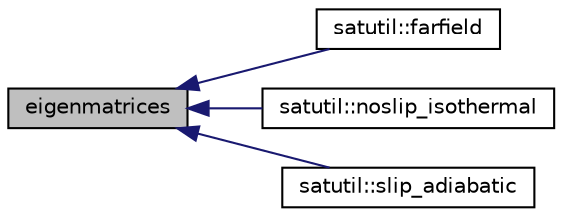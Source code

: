 digraph "eigenmatrices"
{
 // INTERACTIVE_SVG=YES
  bgcolor="transparent";
  edge [fontname="Helvetica",fontsize="10",labelfontname="Helvetica",labelfontsize="10"];
  node [fontname="Helvetica",fontsize="10",shape=record];
  rankdir="LR";
  Node5 [label="eigenmatrices",height=0.2,width=0.4,color="black", fillcolor="grey75", style="filled", fontcolor="black"];
  Node5 -> Node6 [dir="back",color="midnightblue",fontsize="10",style="solid"];
  Node6 [label="satutil::farfield",height=0.2,width=0.4,color="black",URL="$namespacesatutil.html#a0869d38dd95b5c8491b8ea207ac0fac0"];
  Node5 -> Node7 [dir="back",color="midnightblue",fontsize="10",style="solid"];
  Node7 [label="satutil::noslip_isothermal",height=0.2,width=0.4,color="black",URL="$namespacesatutil.html#a7ea8cd69ca5cc773d5ad5e92ef7b92ac"];
  Node5 -> Node8 [dir="back",color="midnightblue",fontsize="10",style="solid"];
  Node8 [label="satutil::slip_adiabatic",height=0.2,width=0.4,color="black",URL="$namespacesatutil.html#a88ec79e5321336869000f05009fdbe49"];
}
